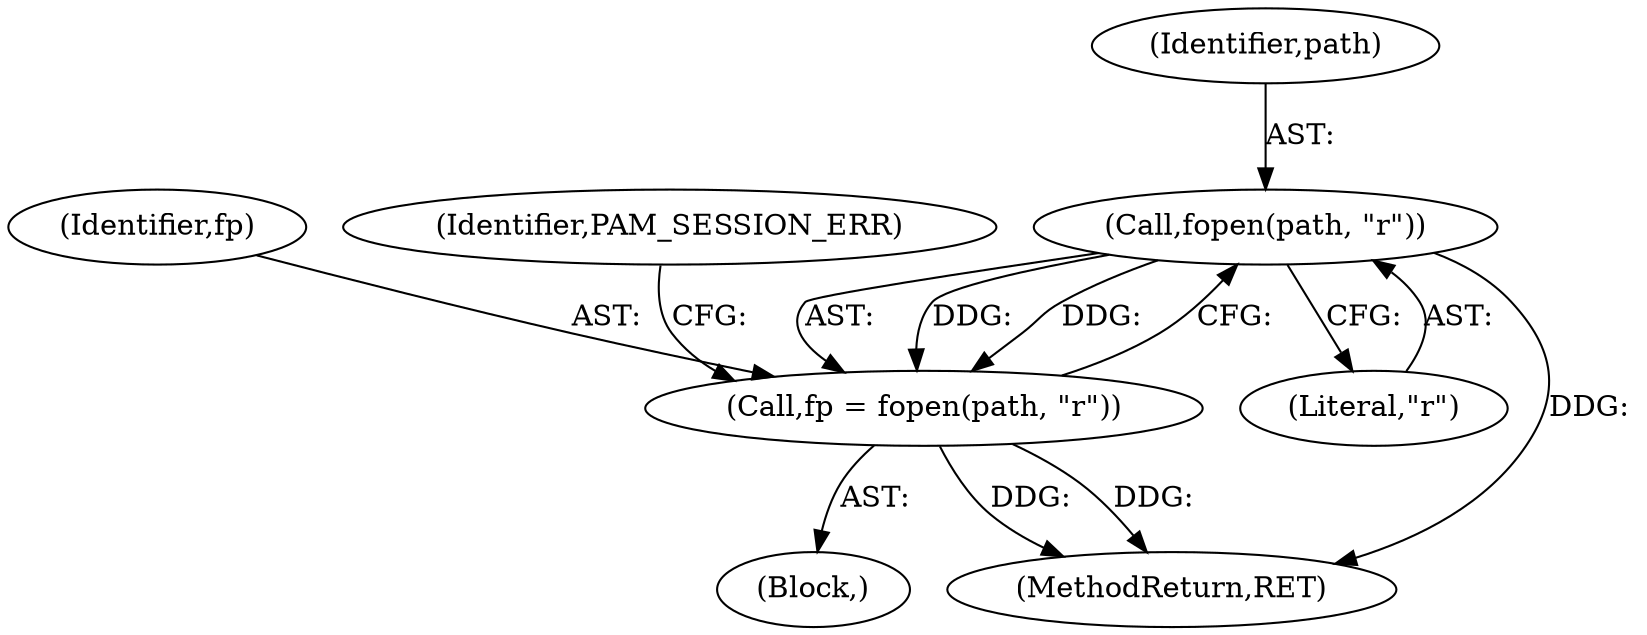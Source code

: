 digraph "0_altlinux_ffe7058c70253d574b1963c7c93002bd410fddc9@API" {
"1000177" [label="(Call,fopen(path, \"r\"))"];
"1000175" [label="(Call,fp = fopen(path, \"r\"))"];
"1000175" [label="(Call,fp = fopen(path, \"r\"))"];
"1000114" [label="(Block,)"];
"1000178" [label="(Identifier,path)"];
"1000179" [label="(Literal,\"r\")"];
"1000177" [label="(Call,fopen(path, \"r\"))"];
"1000316" [label="(MethodReturn,RET)"];
"1000176" [label="(Identifier,fp)"];
"1000181" [label="(Identifier,PAM_SESSION_ERR)"];
"1000177" -> "1000175"  [label="AST: "];
"1000177" -> "1000179"  [label="CFG: "];
"1000178" -> "1000177"  [label="AST: "];
"1000179" -> "1000177"  [label="AST: "];
"1000175" -> "1000177"  [label="CFG: "];
"1000177" -> "1000316"  [label="DDG: "];
"1000177" -> "1000175"  [label="DDG: "];
"1000177" -> "1000175"  [label="DDG: "];
"1000175" -> "1000114"  [label="AST: "];
"1000176" -> "1000175"  [label="AST: "];
"1000181" -> "1000175"  [label="CFG: "];
"1000175" -> "1000316"  [label="DDG: "];
"1000175" -> "1000316"  [label="DDG: "];
}

